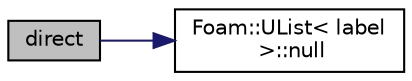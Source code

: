 digraph "direct"
{
  bgcolor="transparent";
  edge [fontname="Helvetica",fontsize="10",labelfontname="Helvetica",labelfontsize="10"];
  node [fontname="Helvetica",fontsize="10",shape=record];
  rankdir="LR";
  Node1 [label="direct",height=0.2,width=0.4,color="black", fillcolor="grey75", style="filled" fontcolor="black"];
  Node1 -> Node2 [color="midnightblue",fontsize="10",style="solid",fontname="Helvetica"];
  Node2 [label="Foam::UList\< label\l \>::null",height=0.2,width=0.4,color="black",URL="$classFoam_1_1UList.html#a2e7322c7c1635b690832e63c56dde258",tooltip="Return a UList reference to a nullObject. "];
}
